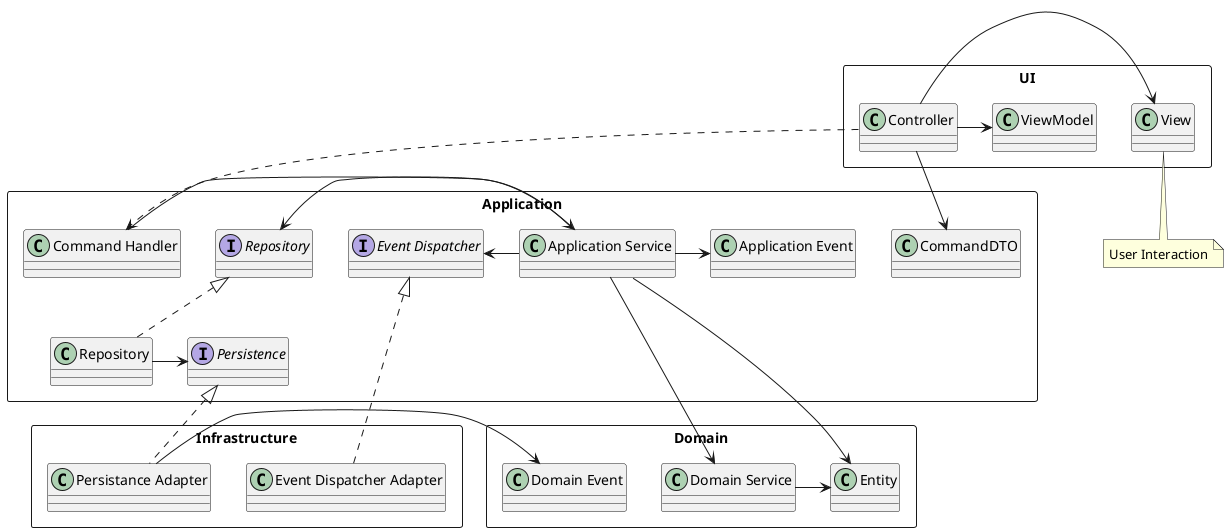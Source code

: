 @startuml

package "UI" <<Rectangle>> {
class View 
class Controller
class ViewModel 
}
note bottom of View: User Interaction


package "Application" <<Rectangle>> {
    class CommandDTO
    class "Command Handler" as CommandHandler
class "Application Service" as AppServ
interface "Repository" as IRepository
class "Repository" as Repository
interface Persistence
class "Application Event" as AppEvent
interface "Event Dispatcher" as EventDispatch
}
package "Infrastructure" <<Rectangle>> {
class "Persistance Adapter" as PersAda
class "Event Dispatcher Adapter" as EventDispatchAdapter
}
package "Domain" <<Rectangle>> {
    class "Domain Service" as DomainServ
    class Entity
    class "Domain Event" as DomainEvent
}

Controller -> View
Controller -> ViewModel
Controller ..> CommandHandler
Controller -> CommandDTO
CommandHandler -> AppServ
AppServ -> AppEvent
AppServ -> IRepository
AppServ -> EventDispatch 
IRepository <|.. Repository
EventDispatch <|.. EventDispatchAdapter
Repository -> Persistence
Persistence <|.. PersAda
DomainServ -> Entity
AppServ -> DomainServ
AppServ -> Entity
PersAda -> DomainEvent
@enduml


